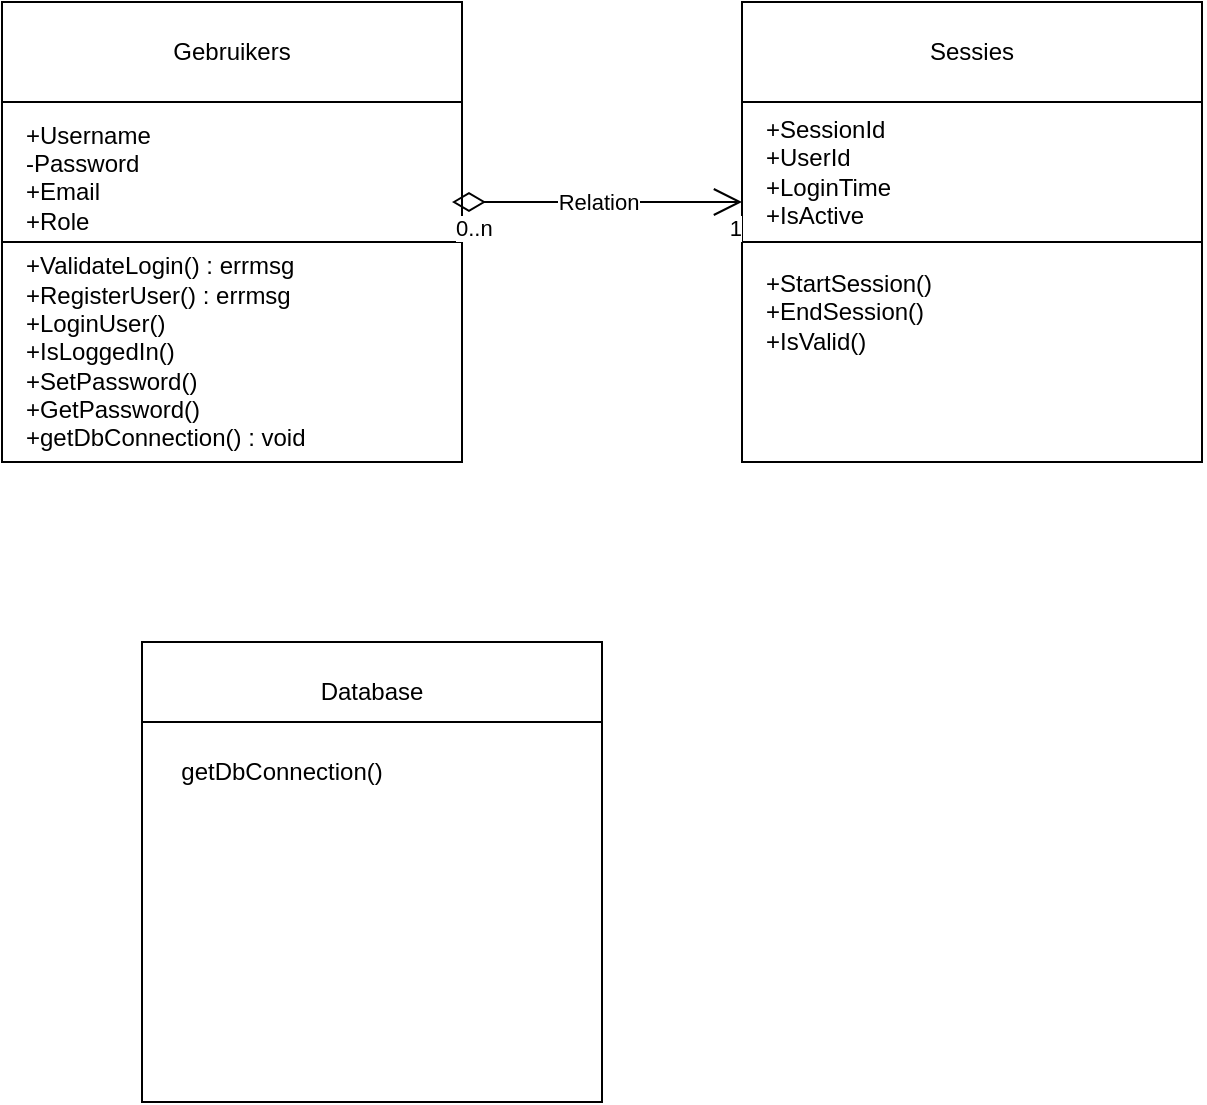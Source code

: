 <mxfile version="28.2.5">
  <diagram name="Page-1" id="2avNwBVLWxukSbXFcHN6">
    <mxGraphModel dx="1240" dy="539" grid="1" gridSize="10" guides="1" tooltips="1" connect="1" arrows="1" fold="1" page="1" pageScale="1" pageWidth="850" pageHeight="1100" math="0" shadow="0">
      <root>
        <mxCell id="0" />
        <mxCell id="1" parent="0" />
        <mxCell id="kw4ieI8pTHcJA1xmBtd7-1" value="" style="whiteSpace=wrap;html=1;aspect=fixed;" parent="1" vertex="1">
          <mxGeometry x="120" y="50" width="230" height="230" as="geometry" />
        </mxCell>
        <mxCell id="kw4ieI8pTHcJA1xmBtd7-2" value="" style="endArrow=none;html=1;rounded=0;" parent="1" target="kw4ieI8pTHcJA1xmBtd7-1" edge="1">
          <mxGeometry width="50" height="50" relative="1" as="geometry">
            <mxPoint x="120" y="100" as="sourcePoint" />
            <mxPoint x="170" y="50" as="targetPoint" />
            <Array as="points">
              <mxPoint x="350" y="100" />
            </Array>
          </mxGeometry>
        </mxCell>
        <mxCell id="kw4ieI8pTHcJA1xmBtd7-3" value="Gebruikers" style="text;html=1;align=center;verticalAlign=middle;whiteSpace=wrap;rounded=0;" parent="1" vertex="1">
          <mxGeometry x="205" y="60" width="60" height="30" as="geometry" />
        </mxCell>
        <mxCell id="kw4ieI8pTHcJA1xmBtd7-4" value="" style="whiteSpace=wrap;html=1;aspect=fixed;" parent="1" vertex="1">
          <mxGeometry x="490" y="50" width="230" height="230" as="geometry" />
        </mxCell>
        <mxCell id="kw4ieI8pTHcJA1xmBtd7-5" value="" style="endArrow=none;html=1;rounded=0;" parent="1" target="kw4ieI8pTHcJA1xmBtd7-4" edge="1">
          <mxGeometry width="50" height="50" relative="1" as="geometry">
            <mxPoint x="490" y="100" as="sourcePoint" />
            <mxPoint x="540" y="50" as="targetPoint" />
            <Array as="points">
              <mxPoint x="720" y="100" />
            </Array>
          </mxGeometry>
        </mxCell>
        <mxCell id="kw4ieI8pTHcJA1xmBtd7-6" value="Sessies" style="text;html=1;align=center;verticalAlign=middle;whiteSpace=wrap;rounded=0;" parent="1" vertex="1">
          <mxGeometry x="575" y="60" width="60" height="30" as="geometry" />
        </mxCell>
        <mxCell id="kw4ieI8pTHcJA1xmBtd7-7" value="+Username&lt;div&gt;-Password&lt;/div&gt;&lt;div&gt;+Email&lt;/div&gt;&lt;div&gt;+Role&lt;/div&gt;&lt;div&gt;&lt;br&gt;&lt;/div&gt;" style="text;html=1;align=left;verticalAlign=middle;whiteSpace=wrap;rounded=0;" parent="1" vertex="1">
          <mxGeometry x="130" y="130" width="220" height="30" as="geometry" />
        </mxCell>
        <mxCell id="kw4ieI8pTHcJA1xmBtd7-8" value="" style="endArrow=none;html=1;rounded=0;" parent="1" edge="1">
          <mxGeometry width="50" height="50" relative="1" as="geometry">
            <mxPoint x="120" y="170" as="sourcePoint" />
            <mxPoint x="350" y="170" as="targetPoint" />
            <Array as="points">
              <mxPoint x="350" y="170" />
            </Array>
          </mxGeometry>
        </mxCell>
        <mxCell id="kw4ieI8pTHcJA1xmBtd7-9" value="&lt;div&gt;+ValidateLogin() : errmsg&lt;/div&gt;&lt;div&gt;+RegisterUser() : errmsg&lt;/div&gt;&lt;div&gt;+LoginUser()&lt;/div&gt;&lt;div&gt;+IsLoggedIn()&lt;/div&gt;&lt;div&gt;+SetPassword()&lt;/div&gt;&lt;div&gt;+GetPassword()&lt;br&gt;+getDbConnection() : void&lt;/div&gt;" style="text;html=1;align=left;verticalAlign=middle;whiteSpace=wrap;rounded=0;" parent="1" vertex="1">
          <mxGeometry x="130" y="210" width="220" height="30" as="geometry" />
        </mxCell>
        <mxCell id="kw4ieI8pTHcJA1xmBtd7-10" value="&lt;div&gt;+SessionId&lt;/div&gt;&lt;div&gt;+UserId&lt;/div&gt;&lt;div&gt;+LoginTime&lt;/div&gt;&lt;div&gt;+IsActive&lt;/div&gt;" style="text;html=1;align=left;verticalAlign=middle;whiteSpace=wrap;rounded=0;" parent="1" vertex="1">
          <mxGeometry x="500" y="120" width="220" height="30" as="geometry" />
        </mxCell>
        <mxCell id="kw4ieI8pTHcJA1xmBtd7-11" value="" style="endArrow=none;html=1;rounded=0;" parent="1" edge="1">
          <mxGeometry width="50" height="50" relative="1" as="geometry">
            <mxPoint x="490" y="170" as="sourcePoint" />
            <mxPoint x="720" y="170" as="targetPoint" />
            <Array as="points">
              <mxPoint x="720" y="170" />
            </Array>
          </mxGeometry>
        </mxCell>
        <mxCell id="kw4ieI8pTHcJA1xmBtd7-12" value="+StartSession()&lt;div&gt;+EndSession()&lt;/div&gt;&lt;div&gt;+IsValid()&lt;/div&gt;" style="text;html=1;align=left;verticalAlign=middle;whiteSpace=wrap;rounded=0;" parent="1" vertex="1">
          <mxGeometry x="500" y="190" width="220" height="30" as="geometry" />
        </mxCell>
        <mxCell id="kw4ieI8pTHcJA1xmBtd7-13" value="Relation" style="endArrow=open;html=1;endSize=12;startArrow=diamondThin;startSize=14;startFill=0;edgeStyle=orthogonalEdgeStyle;rounded=0;" parent="1" edge="1">
          <mxGeometry relative="1" as="geometry">
            <mxPoint x="345" y="150" as="sourcePoint" />
            <mxPoint x="490" y="150" as="targetPoint" />
          </mxGeometry>
        </mxCell>
        <mxCell id="kw4ieI8pTHcJA1xmBtd7-14" value="0..n" style="edgeLabel;resizable=0;html=1;align=left;verticalAlign=top;" parent="kw4ieI8pTHcJA1xmBtd7-13" connectable="0" vertex="1">
          <mxGeometry x="-1" relative="1" as="geometry" />
        </mxCell>
        <mxCell id="kw4ieI8pTHcJA1xmBtd7-15" value="1" style="edgeLabel;resizable=0;html=1;align=right;verticalAlign=top;" parent="kw4ieI8pTHcJA1xmBtd7-13" connectable="0" vertex="1">
          <mxGeometry x="1" relative="1" as="geometry" />
        </mxCell>
        <mxCell id="NP5Dh9BYX_pMGSbzVajF-1" value="" style="whiteSpace=wrap;html=1;aspect=fixed;" vertex="1" parent="1">
          <mxGeometry x="190" y="370" width="230" height="230" as="geometry" />
        </mxCell>
        <mxCell id="NP5Dh9BYX_pMGSbzVajF-2" value="" style="endArrow=none;html=1;rounded=0;" edge="1" parent="1">
          <mxGeometry width="50" height="50" relative="1" as="geometry">
            <mxPoint x="190" y="410" as="sourcePoint" />
            <mxPoint x="420" y="410" as="targetPoint" />
            <Array as="points">
              <mxPoint x="420" y="410" />
            </Array>
          </mxGeometry>
        </mxCell>
        <mxCell id="NP5Dh9BYX_pMGSbzVajF-4" value="Database" style="text;html=1;align=center;verticalAlign=middle;whiteSpace=wrap;rounded=0;" vertex="1" parent="1">
          <mxGeometry x="275" y="380" width="60" height="30" as="geometry" />
        </mxCell>
        <mxCell id="NP5Dh9BYX_pMGSbzVajF-5" value="getDbConnection()" style="text;html=1;align=center;verticalAlign=middle;whiteSpace=wrap;rounded=0;" vertex="1" parent="1">
          <mxGeometry x="230" y="420" width="60" height="30" as="geometry" />
        </mxCell>
      </root>
    </mxGraphModel>
  </diagram>
</mxfile>
